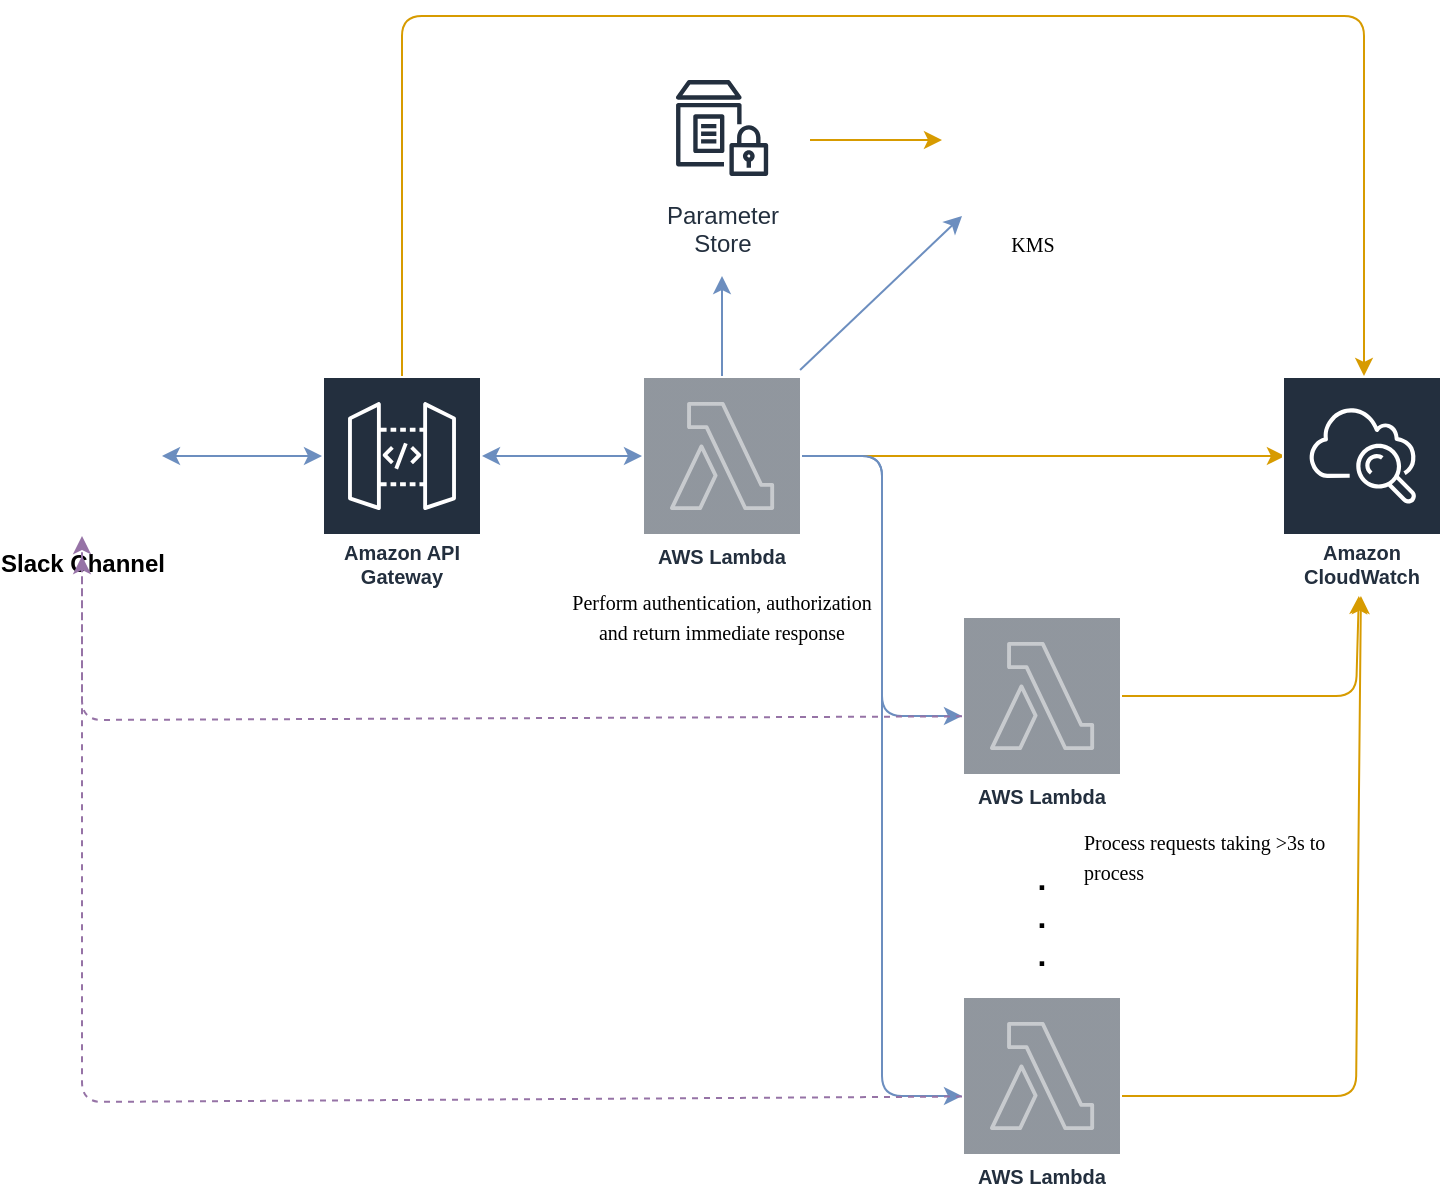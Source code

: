 <mxfile version="13.5.1" type="device"><diagram id="zThKWCK-OZDQfVA2Wrdf" name="Page-1"><mxGraphModel dx="1198" dy="654" grid="1" gridSize="10" guides="1" tooltips="1" connect="1" arrows="1" fold="1" page="1" pageScale="1" pageWidth="850" pageHeight="1100" math="0" shadow="0"><root><mxCell id="0"/><mxCell id="1" parent="0"/><mxCell id="7Zl8uZlbmg5GW8wD43gN-18" value="" style="endArrow=classic;html=1;fillColor=#dae8fc;strokeColor=#6c8ebf;" edge="1" parent="1"><mxGeometry width="50" height="50" relative="1" as="geometry"><mxPoint x="440" y="240" as="sourcePoint"/><mxPoint x="520" y="560" as="targetPoint"/><Array as="points"><mxPoint x="480" y="240"/><mxPoint x="480" y="560"/></Array></mxGeometry></mxCell><mxCell id="7Zl8uZlbmg5GW8wD43gN-1" style="edgeStyle=orthogonalEdgeStyle;rounded=0;orthogonalLoop=1;jettySize=auto;html=1;exitX=1;exitY=0.5;exitDx=0;exitDy=0;startArrow=classic;startFill=1;fillColor=#dae8fc;strokeColor=#6c8ebf;" edge="1" parent="1" source="7Zl8uZlbmg5GW8wD43gN-2"><mxGeometry relative="1" as="geometry"><mxPoint x="200" y="240" as="targetPoint"/></mxGeometry></mxCell><mxCell id="7Zl8uZlbmg5GW8wD43gN-2" value="&lt;b&gt;Slack Channel&lt;br&gt;&lt;/b&gt;" style="shape=image;html=1;verticalAlign=top;verticalLabelPosition=bottom;labelBackgroundColor=#ffffff;imageAspect=0;aspect=fixed;image=https://cdn4.iconfinder.com/data/icons/logos-and-brands/512/306_Slack_logo-128.png" vertex="1" parent="1"><mxGeometry x="40" y="200" width="80" height="80" as="geometry"/></mxCell><mxCell id="7Zl8uZlbmg5GW8wD43gN-4" style="edgeStyle=orthogonalEdgeStyle;rounded=0;orthogonalLoop=1;jettySize=auto;html=1;startArrow=classic;startFill=1;fillColor=#dae8fc;strokeColor=#6c8ebf;" edge="1" parent="1"><mxGeometry relative="1" as="geometry"><mxPoint x="360" y="240" as="targetPoint"/><mxPoint x="280" y="240" as="sourcePoint"/></mxGeometry></mxCell><mxCell id="7Zl8uZlbmg5GW8wD43gN-10" value="" style="endArrow=classic;html=1;entryX=0;entryY=0.5;entryDx=0;entryDy=0;entryPerimeter=0;exitX=1;exitY=0.5;exitDx=0;exitDy=0;exitPerimeter=0;fillColor=#ffe6cc;strokeColor=#d79b00;" edge="1" parent="1"><mxGeometry width="50" height="50" relative="1" as="geometry"><mxPoint x="440" y="240" as="sourcePoint"/><mxPoint x="681.46" y="240" as="targetPoint"/></mxGeometry></mxCell><mxCell id="7Zl8uZlbmg5GW8wD43gN-11" value="" style="endArrow=classic;html=1;fillColor=#dae8fc;strokeColor=#6c8ebf;" edge="1" parent="1" target="7Zl8uZlbmg5GW8wD43gN-30"><mxGeometry width="50" height="50" relative="1" as="geometry"><mxPoint x="440" y="240" as="sourcePoint"/><mxPoint x="520" y="360" as="targetPoint"/><Array as="points"><mxPoint x="480" y="240"/><mxPoint x="480" y="370"/></Array></mxGeometry></mxCell><mxCell id="7Zl8uZlbmg5GW8wD43gN-12" value="" style="endArrow=classic;html=1;fillColor=#ffe6cc;strokeColor=#d79b00;" edge="1" parent="1" target="7Zl8uZlbmg5GW8wD43gN-24"><mxGeometry width="50" height="50" relative="1" as="geometry"><mxPoint x="600" y="360" as="sourcePoint"/><mxPoint x="717.085" y="280" as="targetPoint"/><Array as="points"><mxPoint x="717" y="360"/></Array></mxGeometry></mxCell><mxCell id="7Zl8uZlbmg5GW8wD43gN-13" value="" style="endArrow=classic;html=1;exitX=0.5;exitY=0;exitDx=0;exitDy=0;exitPerimeter=0;fillColor=#dae8fc;strokeColor=#6c8ebf;" edge="1" parent="1"><mxGeometry width="50" height="50" relative="1" as="geometry"><mxPoint x="400" y="200" as="sourcePoint"/><mxPoint x="400" y="150" as="targetPoint"/></mxGeometry></mxCell><mxCell id="7Zl8uZlbmg5GW8wD43gN-14" value="" style="endArrow=classic;html=1;entryX=0;entryY=1;entryDx=0;entryDy=0;exitX=0.988;exitY=-0.037;exitDx=0;exitDy=0;exitPerimeter=0;fillColor=#dae8fc;strokeColor=#6c8ebf;" edge="1" parent="1" target="7Zl8uZlbmg5GW8wD43gN-32"><mxGeometry width="50" height="50" relative="1" as="geometry"><mxPoint x="439.04" y="197.04" as="sourcePoint"/><mxPoint x="545" y="126" as="targetPoint"/></mxGeometry></mxCell><mxCell id="7Zl8uZlbmg5GW8wD43gN-15" value="" style="endArrow=classic;html=1;entryX=0;entryY=0.45;entryDx=0;entryDy=0;entryPerimeter=0;exitX=1.05;exitY=0.525;exitDx=0;exitDy=0;exitPerimeter=0;fillColor=#ffe6cc;strokeColor=#d79b00;" edge="1" parent="1"><mxGeometry width="50" height="50" relative="1" as="geometry"><mxPoint x="444" y="82" as="sourcePoint"/><mxPoint x="510" y="82" as="targetPoint"/></mxGeometry></mxCell><mxCell id="7Zl8uZlbmg5GW8wD43gN-17" value="" style="endArrow=classic;html=1;fillColor=#ffe6cc;strokeColor=#d79b00;" edge="1" parent="1" target="7Zl8uZlbmg5GW8wD43gN-24"><mxGeometry width="50" height="50" relative="1" as="geometry"><mxPoint x="600" y="560" as="sourcePoint"/><mxPoint x="717.074" y="280" as="targetPoint"/><Array as="points"><mxPoint x="717" y="560"/></Array></mxGeometry></mxCell><mxCell id="7Zl8uZlbmg5GW8wD43gN-19" value="&lt;div style=&quot;font-size: 16px&quot;&gt;&lt;font style=&quot;font-size: 16px&quot;&gt;&lt;b&gt;.&lt;/b&gt;&lt;/font&gt;&lt;/div&gt;&lt;div style=&quot;font-size: 16px&quot;&gt;&lt;font style=&quot;font-size: 16px&quot;&gt;&lt;b&gt;.&lt;/b&gt;&lt;/font&gt;&lt;/div&gt;&lt;div style=&quot;font-size: 16px&quot;&gt;&lt;font style=&quot;font-size: 16px&quot;&gt;&lt;b&gt;.&lt;br&gt;&lt;/b&gt;&lt;/font&gt;&lt;/div&gt;" style="text;html=1;strokeColor=none;fillColor=none;align=center;verticalAlign=middle;whiteSpace=wrap;rounded=0;" vertex="1" parent="1"><mxGeometry x="540" y="440" width="40" height="60" as="geometry"/></mxCell><mxCell id="7Zl8uZlbmg5GW8wD43gN-20" value="" style="endArrow=classic;html=1;dashed=1;fillColor=#e1d5e7;strokeColor=#9673a6;" edge="1" parent="1" source="7Zl8uZlbmg5GW8wD43gN-30"><mxGeometry width="50" height="50" relative="1" as="geometry"><mxPoint x="520" y="389.04" as="sourcePoint"/><mxPoint x="80" y="290" as="targetPoint"/><Array as="points"><mxPoint x="80" y="372"/></Array></mxGeometry></mxCell><mxCell id="7Zl8uZlbmg5GW8wD43gN-21" value="" style="endArrow=classic;html=1;entryX=0.5;entryY=1;entryDx=0;entryDy=0;dashed=1;fillColor=#e1d5e7;strokeColor=#9673a6;" edge="1" parent="1" target="7Zl8uZlbmg5GW8wD43gN-2" source="7Zl8uZlbmg5GW8wD43gN-31"><mxGeometry width="50" height="50" relative="1" as="geometry"><mxPoint x="520" y="590" as="sourcePoint"/><mxPoint x="180" y="560" as="targetPoint"/><Array as="points"><mxPoint x="80" y="563"/></Array></mxGeometry></mxCell><mxCell id="7Zl8uZlbmg5GW8wD43gN-22" value="Amazon API Gateway" style="outlineConnect=0;fontColor=#232F3E;gradientColor=none;strokeColor=#ffffff;fillColor=#232F3E;dashed=0;verticalLabelPosition=middle;verticalAlign=bottom;align=center;html=1;whiteSpace=wrap;fontSize=10;fontStyle=1;spacing=3;shape=mxgraph.aws4.productIcon;prIcon=mxgraph.aws4.api_gateway;" vertex="1" parent="1"><mxGeometry x="200" y="200" width="80" height="110" as="geometry"/></mxCell><mxCell id="7Zl8uZlbmg5GW8wD43gN-23" value="Parameter&#xA;Store" style="outlineConnect=0;fontColor=#232F3E;gradientColor=none;strokeColor=#232F3E;fillColor=#ffffff;dashed=0;verticalLabelPosition=bottom;verticalAlign=top;align=center;html=1;fontSize=12;fontStyle=0;aspect=fixed;shape=mxgraph.aws4.resourceIcon;resIcon=mxgraph.aws4.parameter_store;" vertex="1" parent="1"><mxGeometry x="370" y="46" width="60" height="60" as="geometry"/></mxCell><mxCell id="7Zl8uZlbmg5GW8wD43gN-24" value="Amazon CloudWatch" style="outlineConnect=0;fontColor=#232F3E;gradientColor=none;strokeColor=#ffffff;fillColor=#232F3E;dashed=0;verticalLabelPosition=middle;verticalAlign=bottom;align=center;html=1;whiteSpace=wrap;fontSize=10;fontStyle=1;spacing=3;shape=mxgraph.aws4.productIcon;prIcon=mxgraph.aws4.cloudwatch;" vertex="1" parent="1"><mxGeometry x="680" y="200" width="80" height="110" as="geometry"/></mxCell><mxCell id="7Zl8uZlbmg5GW8wD43gN-26" value="" style="endArrow=classic;html=1;fillColor=#ffe6cc;strokeColor=#d79b00;" edge="1" parent="1" source="7Zl8uZlbmg5GW8wD43gN-22"><mxGeometry width="50" height="50" relative="1" as="geometry"><mxPoint x="120" y="140" as="sourcePoint"/><mxPoint x="721" y="200" as="targetPoint"/><Array as="points"><mxPoint x="240" y="20"/><mxPoint x="721" y="20"/></Array></mxGeometry></mxCell><mxCell id="7Zl8uZlbmg5GW8wD43gN-28" value="AWS Lambda" style="outlineConnect=0;fontColor=#232F3E;gradientColor=none;strokeColor=#ffffff;fillColor=#232F3E;dashed=0;verticalLabelPosition=middle;verticalAlign=bottom;align=center;html=1;whiteSpace=wrap;fontSize=10;fontStyle=1;spacing=3;shape=mxgraph.aws4.productIcon;prIcon=mxgraph.aws4.lambda;opacity=50;" vertex="1" parent="1"><mxGeometry x="360" y="200" width="80" height="100" as="geometry"/></mxCell><mxCell id="7Zl8uZlbmg5GW8wD43gN-30" value="AWS Lambda" style="outlineConnect=0;fontColor=#232F3E;gradientColor=none;strokeColor=#ffffff;fillColor=#232F3E;dashed=0;verticalLabelPosition=middle;verticalAlign=bottom;align=center;html=1;whiteSpace=wrap;fontSize=10;fontStyle=1;spacing=3;shape=mxgraph.aws4.productIcon;prIcon=mxgraph.aws4.lambda;opacity=50;" vertex="1" parent="1"><mxGeometry x="520" y="320" width="80" height="100" as="geometry"/></mxCell><mxCell id="7Zl8uZlbmg5GW8wD43gN-31" value="AWS Lambda" style="outlineConnect=0;fontColor=#232F3E;gradientColor=none;strokeColor=#ffffff;fillColor=#232F3E;dashed=0;verticalLabelPosition=middle;verticalAlign=bottom;align=center;html=1;whiteSpace=wrap;fontSize=10;fontStyle=1;spacing=3;shape=mxgraph.aws4.productIcon;prIcon=mxgraph.aws4.lambda;opacity=50;" vertex="1" parent="1"><mxGeometry x="520" y="510" width="80" height="100" as="geometry"/></mxCell><mxCell id="7Zl8uZlbmg5GW8wD43gN-32" value="&lt;font style=&quot;font-size: 10px&quot; face=&quot;Verdana&quot;&gt;KMS&lt;/font&gt;" style="shape=image;html=1;verticalAlign=top;verticalLabelPosition=bottom;labelBackgroundColor=#ffffff;imageAspect=0;aspect=fixed;image=https://cdn2.iconfinder.com/data/icons/freecns-cumulus/16/519655-159_Key-128.png;opacity=50;" vertex="1" parent="1"><mxGeometry x="520" y="50" width="70" height="70" as="geometry"/></mxCell><mxCell id="7Zl8uZlbmg5GW8wD43gN-33" value="&lt;font style=&quot;font-size: 10px&quot; face=&quot;Verdana&quot;&gt;Perform authentication, authorization and return immediate response&lt;br&gt;&lt;/font&gt;" style="text;html=1;strokeColor=none;fillColor=none;align=center;verticalAlign=middle;whiteSpace=wrap;rounded=0;opacity=50;" vertex="1" parent="1"><mxGeometry x="320" y="290" width="160" height="60" as="geometry"/></mxCell><mxCell id="7Zl8uZlbmg5GW8wD43gN-34" value="&lt;div align=&quot;left&quot;&gt;&lt;font style=&quot;font-size: 10px&quot; face=&quot;Verdana&quot;&gt;Process requests taking &amp;gt;3s to process&lt;/font&gt;&lt;br&gt;&lt;/div&gt;" style="text;html=1;strokeColor=none;fillColor=none;align=center;verticalAlign=middle;whiteSpace=wrap;rounded=0;opacity=50;" vertex="1" parent="1"><mxGeometry x="580" y="410" width="130" height="60" as="geometry"/></mxCell></root></mxGraphModel></diagram></mxfile>